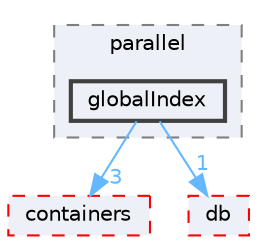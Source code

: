 digraph "src/OpenFOAM/parallel/globalIndex"
{
 // LATEX_PDF_SIZE
  bgcolor="transparent";
  edge [fontname=Helvetica,fontsize=10,labelfontname=Helvetica,labelfontsize=10];
  node [fontname=Helvetica,fontsize=10,shape=box,height=0.2,width=0.4];
  compound=true
  subgraph clusterdir_71fff0203de1f57306edfc3c818a6b04 {
    graph [ bgcolor="#edf0f7", pencolor="grey50", label="parallel", fontname=Helvetica,fontsize=10 style="filled,dashed", URL="dir_71fff0203de1f57306edfc3c818a6b04.html",tooltip=""]
  dir_3c03dbacbe34ee025698c6604744c7c1 [label="globalIndex", fillcolor="#edf0f7", color="grey25", style="filled,bold", URL="dir_3c03dbacbe34ee025698c6604744c7c1.html",tooltip=""];
  }
  dir_19d0872053bde092be81d7fe3f56cbf7 [label="containers", fillcolor="#edf0f7", color="red", style="filled,dashed", URL="dir_19d0872053bde092be81d7fe3f56cbf7.html",tooltip=""];
  dir_63c634f7a7cfd679ac26c67fb30fc32f [label="db", fillcolor="#edf0f7", color="red", style="filled,dashed", URL="dir_63c634f7a7cfd679ac26c67fb30fc32f.html",tooltip=""];
  dir_3c03dbacbe34ee025698c6604744c7c1->dir_19d0872053bde092be81d7fe3f56cbf7 [headlabel="3", labeldistance=1.5 headhref="dir_001648_000669.html" href="dir_001648_000669.html" color="steelblue1" fontcolor="steelblue1"];
  dir_3c03dbacbe34ee025698c6604744c7c1->dir_63c634f7a7cfd679ac26c67fb30fc32f [headlabel="1", labeldistance=1.5 headhref="dir_001648_000817.html" href="dir_001648_000817.html" color="steelblue1" fontcolor="steelblue1"];
}
